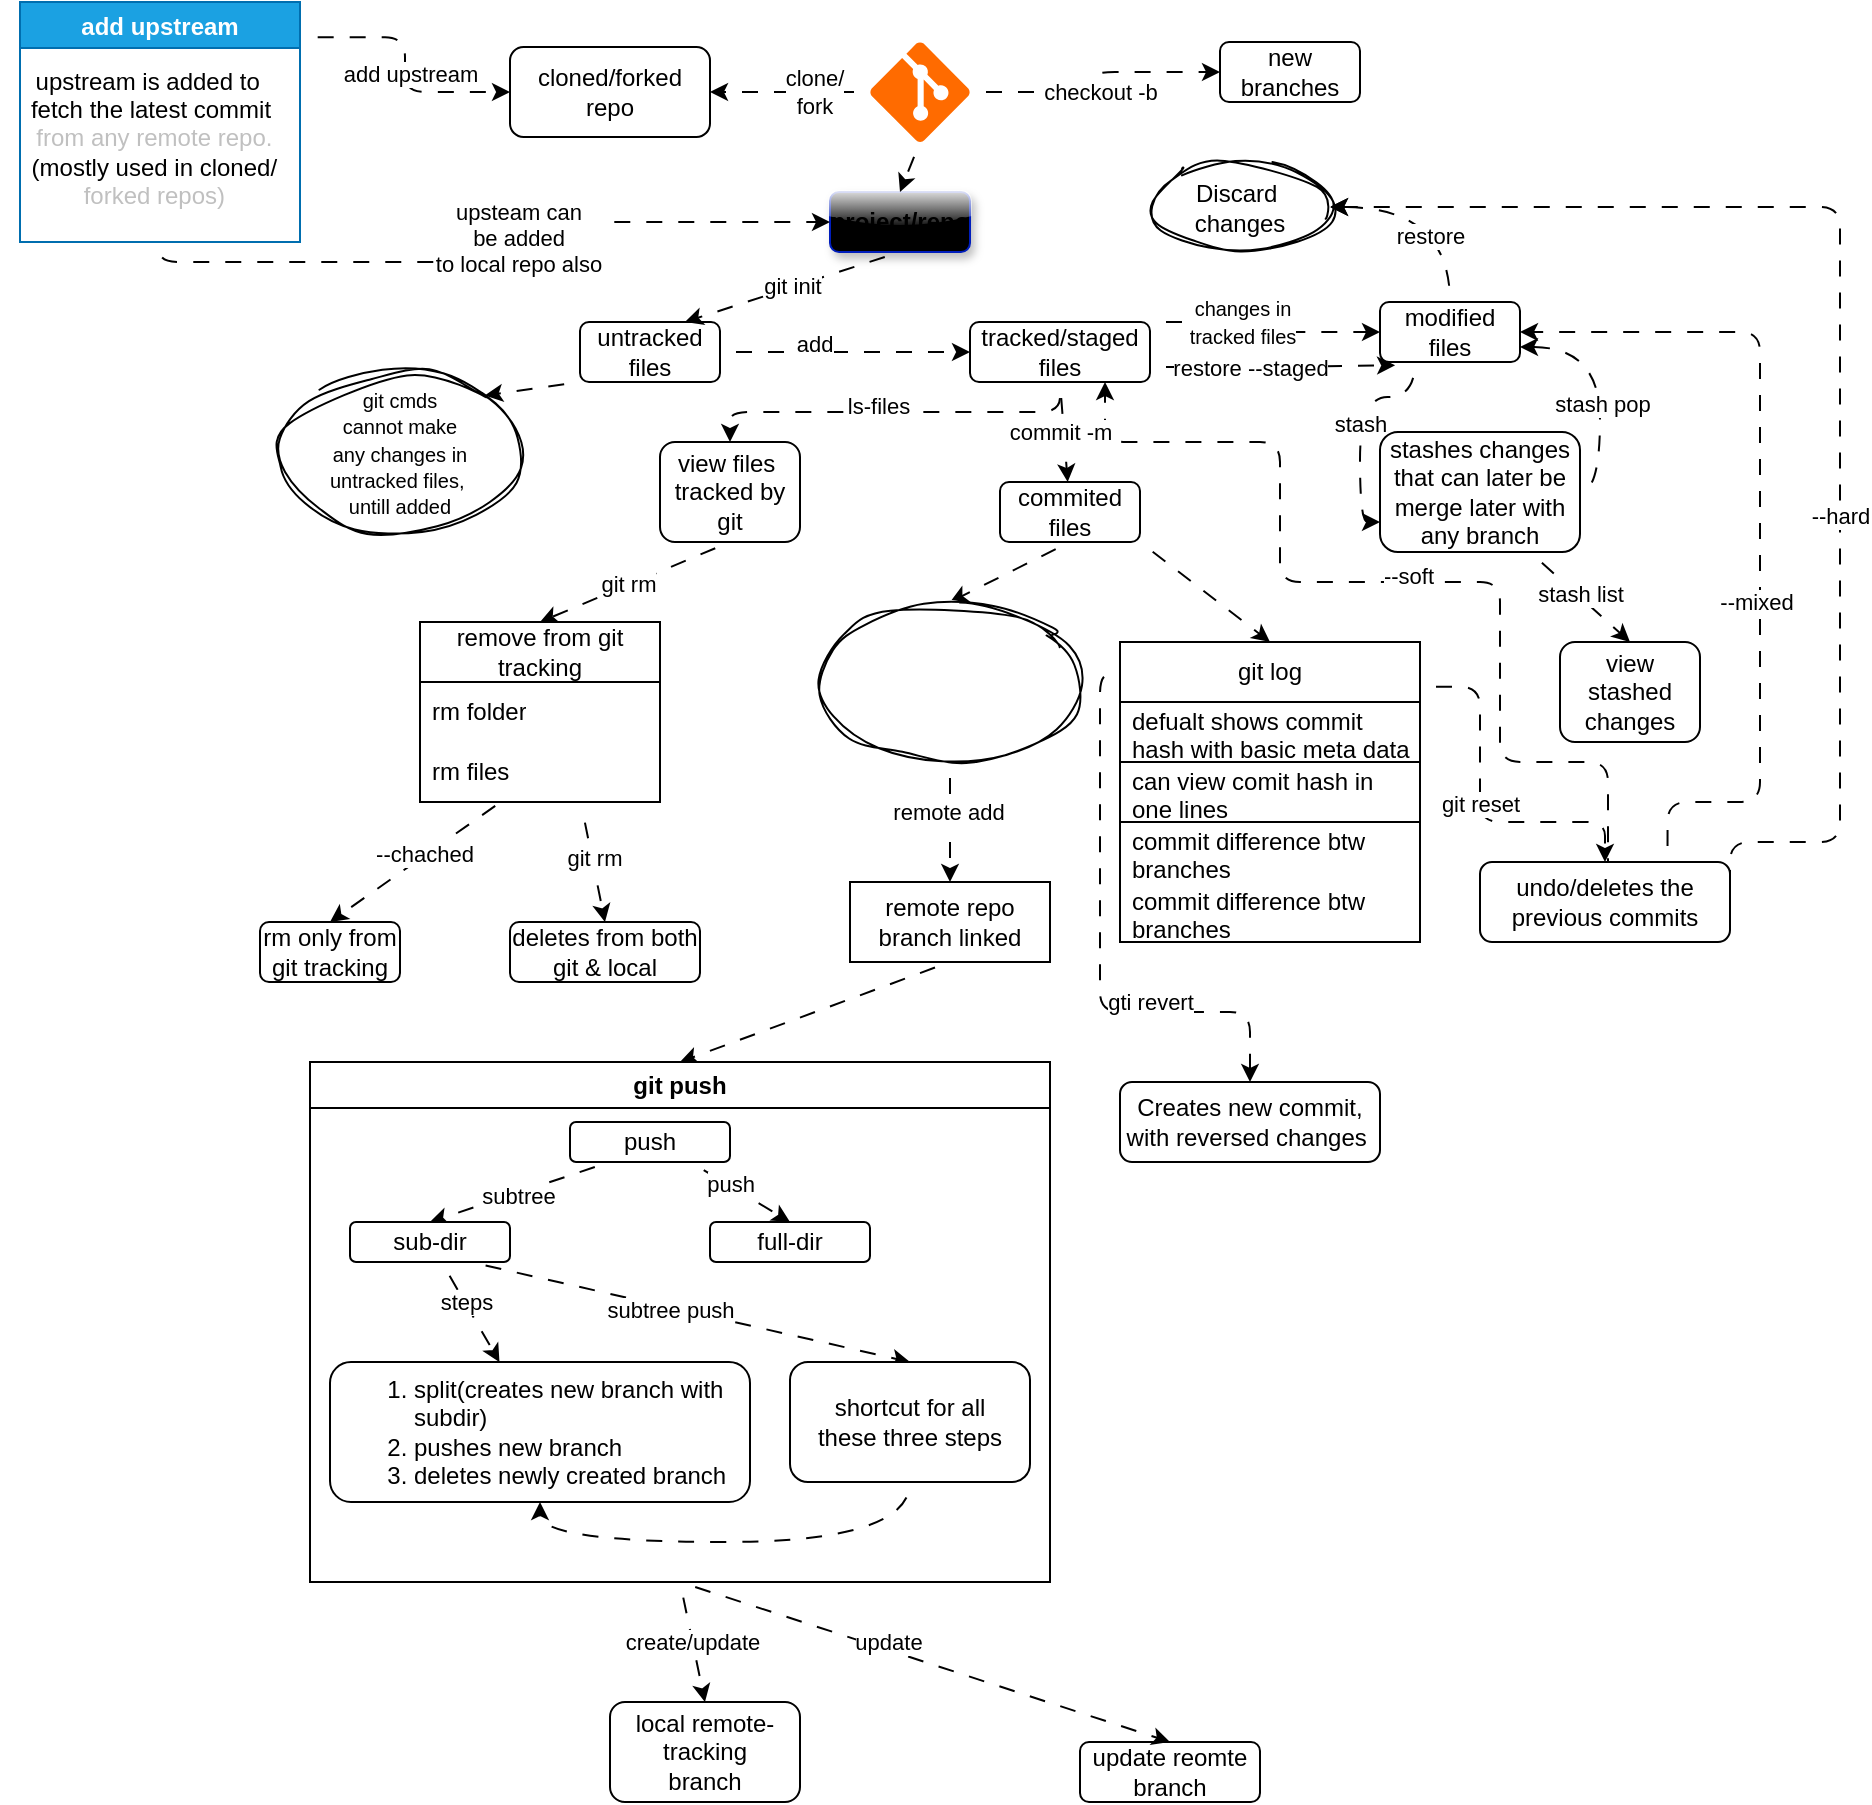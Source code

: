 <mxfile>
    <diagram id="t2jrKLKRC3KNHMHjOV-I" name="Page-1">
        <mxGraphModel dx="1852" dy="563" grid="1" gridSize="10" guides="1" tooltips="1" connect="1" arrows="1" fold="1" page="1" pageScale="1" pageWidth="850" pageHeight="1100" background="none" math="0" shadow="0">
            <root>
                <mxCell id="0"/>
                <mxCell id="1" parent="0"/>
                <mxCell id="8" value="" style="edgeStyle=orthogonalEdgeStyle;html=1;textShadow=1;exitX=1;exitY=0.5;exitDx=0;exitDy=0;exitPerimeter=0;flowAnimation=1;" parent="1" source="30" target="7" edge="1">
                    <mxGeometry relative="1" as="geometry">
                        <mxPoint x="313.75" y="325" as="sourcePoint"/>
                    </mxGeometry>
                </mxCell>
                <mxCell id="16" value="&lt;div&gt;checkout -b&lt;/div&gt;" style="edgeLabel;html=1;align=center;verticalAlign=middle;resizable=0;points=[];" parent="8" vertex="1" connectable="0">
                    <mxGeometry x="-0.301" y="-1" relative="1" as="geometry">
                        <mxPoint x="18" y="-1" as="offset"/>
                    </mxGeometry>
                </mxCell>
                <mxCell id="25" value="" style="edgeStyle=none;html=1;exitX=0;exitY=0.5;exitDx=0;exitDy=0;exitPerimeter=0;flowAnimation=1;" parent="1" source="30" target="22" edge="1">
                    <mxGeometry relative="1" as="geometry">
                        <mxPoint x="266.25" y="325.848" as="sourcePoint"/>
                    </mxGeometry>
                </mxCell>
                <mxCell id="26" value="clone/&lt;div&gt;fork&lt;/div&gt;" style="edgeLabel;html=1;align=center;verticalAlign=middle;resizable=0;points=[];" parent="25" vertex="1" connectable="0">
                    <mxGeometry x="-0.3" y="-1" relative="1" as="geometry">
                        <mxPoint y="1" as="offset"/>
                    </mxGeometry>
                </mxCell>
                <mxCell id="7" value="new branches" style="whiteSpace=wrap;html=1;rounded=1;gradientColor=none;strokeColor=default;" parent="1" vertex="1">
                    <mxGeometry x="440" y="300" width="70" height="30" as="geometry"/>
                </mxCell>
                <mxCell id="126" style="edgeStyle=none;html=1;exitX=0.5;exitY=1;exitDx=0;exitDy=0;entryX=0.5;entryY=0;entryDx=0;entryDy=0;flowAnimation=1;" parent="1" source="122" target="171" edge="1">
                    <mxGeometry relative="1" as="geometry">
                        <mxPoint x="385" y="600" as="targetPoint"/>
                    </mxGeometry>
                </mxCell>
                <mxCell id="214" style="edgeStyle=none;html=1;exitX=1;exitY=1;exitDx=0;exitDy=0;entryX=0.5;entryY=0;entryDx=0;entryDy=0;flowAnimation=1;" edge="1" parent="1" source="122" target="210">
                    <mxGeometry relative="1" as="geometry"/>
                </mxCell>
                <mxCell id="122" value="commited files" style="whiteSpace=wrap;html=1;rounded=1;gradientColor=none;strokeColor=default;" parent="1" vertex="1">
                    <mxGeometry x="330" y="520" width="70" height="30" as="geometry"/>
                </mxCell>
                <mxCell id="132" value="local remote-tracking&lt;div&gt;branch&lt;/div&gt;" style="whiteSpace=wrap;html=1;rounded=1;gradientColor=none;strokeColor=default;" parent="1" vertex="1">
                    <mxGeometry x="135" y="1130" width="95" height="50" as="geometry"/>
                </mxCell>
                <mxCell id="133" value="update reomte branch" style="whiteSpace=wrap;html=1;rounded=1;gradientColor=none;strokeColor=default;" parent="1" vertex="1">
                    <mxGeometry x="370" y="1150" width="90" height="30" as="geometry"/>
                </mxCell>
                <mxCell id="47" value="view files&amp;nbsp;&lt;div&gt;tracked by&lt;/div&gt;&lt;div&gt;git&lt;/div&gt;" style="whiteSpace=wrap;html=1;rounded=1;gradientColor=none;strokeColor=default;" parent="1" vertex="1">
                    <mxGeometry x="160" y="500" width="70" height="50" as="geometry"/>
                </mxCell>
                <mxCell id="108" style="edgeStyle=orthogonalEdgeStyle;html=1;exitX=0.25;exitY=1;exitDx=0;exitDy=0;entryX=0;entryY=0.75;entryDx=0;entryDy=0;flowAnimation=1;curved=1;" parent="1" source="41" target="107" edge="1">
                    <mxGeometry relative="1" as="geometry"/>
                </mxCell>
                <mxCell id="109" value="stash" style="edgeLabel;html=1;align=center;verticalAlign=middle;resizable=0;points=[];" parent="108" vertex="1" connectable="0">
                    <mxGeometry x="-0.244" relative="1" as="geometry">
                        <mxPoint x="-1" y="13" as="offset"/>
                    </mxGeometry>
                </mxCell>
                <mxCell id="169" style="edgeStyle=orthogonalEdgeStyle;html=1;exitX=0.5;exitY=0;exitDx=0;exitDy=0;entryX=1;entryY=0.5;entryDx=0;entryDy=0;curved=1;flowAnimation=1;" parent="1" source="41" target="188" edge="1">
                    <mxGeometry relative="1" as="geometry">
                        <mxPoint x="505" y="385" as="targetPoint"/>
                    </mxGeometry>
                </mxCell>
                <mxCell id="170" value="restore" style="edgeLabel;html=1;align=center;verticalAlign=middle;resizable=0;points=[];" parent="169" vertex="1" connectable="0">
                    <mxGeometry x="-0.385" y="10" relative="1" as="geometry">
                        <mxPoint as="offset"/>
                    </mxGeometry>
                </mxCell>
                <mxCell id="41" value="modified files" style="whiteSpace=wrap;html=1;rounded=1;gradientColor=none;strokeColor=default;" parent="1" vertex="1">
                    <mxGeometry x="520" y="430" width="70" height="30" as="geometry"/>
                </mxCell>
                <mxCell id="208" value="view stashed&lt;div&gt;changes&lt;/div&gt;" style="whiteSpace=wrap;html=1;rounded=1;gradientColor=none;strokeColor=default;" vertex="1" parent="1">
                    <mxGeometry x="610" y="600" width="70" height="50" as="geometry"/>
                </mxCell>
                <mxCell id="110" style="edgeStyle=orthogonalEdgeStyle;html=1;exitX=1;exitY=0.5;exitDx=0;exitDy=0;entryX=1;entryY=0.75;entryDx=0;entryDy=0;flowAnimation=1;curved=1;" parent="1" source="107" target="41" edge="1">
                    <mxGeometry relative="1" as="geometry"/>
                </mxCell>
                <mxCell id="111" value="stash pop" style="edgeLabel;html=1;align=center;verticalAlign=middle;resizable=0;points=[];" parent="110" vertex="1" connectable="0">
                    <mxGeometry x="0.387" y="-3" relative="1" as="geometry">
                        <mxPoint x="3" y="31" as="offset"/>
                    </mxGeometry>
                </mxCell>
                <mxCell id="207" style="edgeStyle=none;html=1;exitX=0.75;exitY=1;exitDx=0;exitDy=0;entryX=0.5;entryY=0;entryDx=0;entryDy=0;flowAnimation=1;" edge="1" parent="1" source="107" target="208">
                    <mxGeometry relative="1" as="geometry">
                        <mxPoint x="630" y="580" as="targetPoint"/>
                    </mxGeometry>
                </mxCell>
                <mxCell id="209" value="stash list" style="edgeLabel;html=1;align=center;verticalAlign=middle;resizable=0;points=[];" vertex="1" connectable="0" parent="207">
                    <mxGeometry x="-0.047" y="1" relative="1" as="geometry">
                        <mxPoint as="offset"/>
                    </mxGeometry>
                </mxCell>
                <mxCell id="107" value="stashes changes&lt;div&gt;that can later be merge later with any branch&lt;/div&gt;" style="whiteSpace=wrap;html=1;rounded=1;gradientColor=none;strokeColor=default;" parent="1" vertex="1">
                    <mxGeometry x="520" y="495" width="100" height="60" as="geometry"/>
                </mxCell>
                <mxCell id="176" style="edgeStyle=orthogonalEdgeStyle;html=1;exitX=-0.003;exitY=0.107;exitDx=0;exitDy=0;entryX=0.5;entryY=0;entryDx=0;entryDy=0;flowAnimation=1;exitPerimeter=0;" parent="1" source="210" target="177" edge="1">
                    <mxGeometry relative="1" as="geometry">
                        <mxPoint x="470.0" y="670" as="targetPoint"/>
                        <mxPoint x="485" y="820" as="sourcePoint"/>
                    </mxGeometry>
                </mxCell>
                <mxCell id="178" value="gti revert" style="edgeLabel;html=1;align=center;verticalAlign=middle;resizable=0;points=[];" parent="176" vertex="1" connectable="0">
                    <mxGeometry x="0.018" relative="1" as="geometry">
                        <mxPoint x="25" y="26" as="offset"/>
                    </mxGeometry>
                </mxCell>
                <mxCell id="180" style="edgeStyle=orthogonalEdgeStyle;html=1;exitX=1;exitY=0.149;exitDx=0;exitDy=0;entryX=0.5;entryY=0;entryDx=0;entryDy=0;exitPerimeter=0;flowAnimation=1;" parent="1" source="210" target="179" edge="1">
                    <mxGeometry relative="1" as="geometry">
                        <mxPoint x="485" y="820" as="sourcePoint"/>
                        <Array as="points">
                            <mxPoint x="570" y="622"/>
                            <mxPoint x="570" y="690"/>
                            <mxPoint x="633" y="690"/>
                        </Array>
                    </mxGeometry>
                </mxCell>
                <mxCell id="181" value="git reset" style="edgeLabel;html=1;align=center;verticalAlign=middle;resizable=0;points=[];" parent="180" vertex="1" connectable="0">
                    <mxGeometry x="-0.022" relative="1" as="geometry">
                        <mxPoint as="offset"/>
                    </mxGeometry>
                </mxCell>
                <mxCell id="177" value="Creates new commit, with reversed changes&amp;nbsp;" style="whiteSpace=wrap;html=1;rounded=1;gradientColor=none;strokeColor=default;" parent="1" vertex="1">
                    <mxGeometry x="390" y="820" width="130" height="40" as="geometry"/>
                </mxCell>
                <mxCell id="182" style="html=1;entryX=0.75;entryY=1;entryDx=0;entryDy=0;edgeStyle=orthogonalEdgeStyle;exitX=0.75;exitY=0;exitDx=0;exitDy=0;flowAnimation=1;" parent="1" source="179" target="36" edge="1">
                    <mxGeometry relative="1" as="geometry">
                        <mxPoint x="603" y="670" as="sourcePoint"/>
                        <Array as="points">
                            <mxPoint x="634" y="730"/>
                            <mxPoint x="634" y="660"/>
                            <mxPoint x="580" y="660"/>
                            <mxPoint x="580" y="570"/>
                            <mxPoint x="470" y="570"/>
                            <mxPoint x="470" y="500"/>
                            <mxPoint x="383" y="500"/>
                        </Array>
                    </mxGeometry>
                </mxCell>
                <mxCell id="183" value="--soft" style="edgeLabel;html=1;align=center;verticalAlign=middle;resizable=0;points=[];" parent="182" vertex="1" connectable="0">
                    <mxGeometry x="0.107" y="-3" relative="1" as="geometry">
                        <mxPoint as="offset"/>
                    </mxGeometry>
                </mxCell>
                <mxCell id="184" style="edgeStyle=orthogonalEdgeStyle;html=1;exitX=1;exitY=0.5;exitDx=0;exitDy=0;entryX=1;entryY=0.5;entryDx=0;entryDy=0;flowAnimation=1;" parent="1" source="179" target="188" edge="1">
                    <mxGeometry relative="1" as="geometry">
                        <mxPoint x="505" y="385" as="targetPoint"/>
                        <Array as="points">
                            <mxPoint x="750" y="700"/>
                            <mxPoint x="750" y="383"/>
                        </Array>
                    </mxGeometry>
                </mxCell>
                <mxCell id="185" value="--hard" style="edgeLabel;html=1;align=center;verticalAlign=middle;resizable=0;points=[];" parent="184" vertex="1" connectable="0">
                    <mxGeometry x="-0.246" relative="1" as="geometry">
                        <mxPoint as="offset"/>
                    </mxGeometry>
                </mxCell>
                <mxCell id="186" style="edgeStyle=orthogonalEdgeStyle;html=1;exitX=0.75;exitY=0;exitDx=0;exitDy=0;entryX=1;entryY=0.5;entryDx=0;entryDy=0;flowAnimation=1;" parent="1" source="179" target="41" edge="1">
                    <mxGeometry relative="1" as="geometry">
                        <Array as="points">
                            <mxPoint x="710" y="680"/>
                            <mxPoint x="710" y="445"/>
                        </Array>
                    </mxGeometry>
                </mxCell>
                <mxCell id="187" value="--mixed" style="edgeLabel;html=1;align=center;verticalAlign=middle;resizable=0;points=[];" parent="186" vertex="1" connectable="0">
                    <mxGeometry x="-0.377" y="2" relative="1" as="geometry">
                        <mxPoint y="-42" as="offset"/>
                    </mxGeometry>
                </mxCell>
                <mxCell id="179" value="undo/deletes the previous commits" style="whiteSpace=wrap;html=1;rounded=1;gradientColor=none;strokeColor=default;" parent="1" vertex="1">
                    <mxGeometry x="570" y="710" width="125" height="40" as="geometry"/>
                </mxCell>
                <mxCell id="102" style="edgeStyle=none;html=1;exitX=0.368;exitY=0.912;exitDx=0;exitDy=0;exitPerimeter=0;entryX=0.5;entryY=0;entryDx=0;entryDy=0;flowAnimation=1;" parent="1" source="53" target="100" edge="1">
                    <mxGeometry relative="1" as="geometry">
                        <mxPoint x="330" y="670" as="targetPoint"/>
                    </mxGeometry>
                </mxCell>
                <mxCell id="105" value="--chached" style="edgeLabel;html=1;align=center;verticalAlign=middle;resizable=0;points=[];" parent="102" vertex="1" connectable="0">
                    <mxGeometry x="-0.059" y="-1" relative="1" as="geometry">
                        <mxPoint as="offset"/>
                    </mxGeometry>
                </mxCell>
                <mxCell id="100" value="rm only from&lt;div&gt;git tracking&lt;/div&gt;" style="whiteSpace=wrap;html=1;rounded=1;gradientColor=none;strokeColor=default;" parent="1" vertex="1">
                    <mxGeometry x="-40" y="740" width="70" height="30" as="geometry"/>
                </mxCell>
                <mxCell id="101" value="deletes from both&lt;div&gt;git &amp;amp; local&lt;/div&gt;" style="whiteSpace=wrap;html=1;rounded=1;gradientColor=none;strokeColor=default;" parent="1" vertex="1">
                    <mxGeometry x="85" y="740" width="95" height="30" as="geometry"/>
                </mxCell>
                <mxCell id="112" style="edgeStyle=none;html=1;exitX=1;exitY=0.5;exitDx=0;exitDy=0;entryX=0;entryY=0.5;entryDx=0;entryDy=0;flowAnimation=1;" parent="1" source="35" target="36" edge="1">
                    <mxGeometry relative="1" as="geometry"/>
                </mxCell>
                <mxCell id="113" value="add" style="edgeLabel;html=1;align=center;verticalAlign=middle;resizable=0;points=[];" parent="112" vertex="1" connectable="0">
                    <mxGeometry x="-0.259" y="4" relative="1" as="geometry">
                        <mxPoint as="offset"/>
                    </mxGeometry>
                </mxCell>
                <mxCell id="118" style="edgeStyle=none;html=1;exitX=0;exitY=1;exitDx=0;exitDy=0;entryX=1;entryY=0;entryDx=0;entryDy=0;flowAnimation=1;" parent="1" source="35" target="117" edge="1">
                    <mxGeometry relative="1" as="geometry"/>
                </mxCell>
                <mxCell id="35" value="untracked files" style="whiteSpace=wrap;html=1;rounded=1;gradientColor=none;strokeColor=default;" parent="1" vertex="1">
                    <mxGeometry x="120" y="440" width="70" height="30" as="geometry"/>
                </mxCell>
                <mxCell id="202" value="&lt;b&gt;&lt;font style=&quot;color: light-dark(rgb(0, 0, 0), rgb(0, 0, 0));&quot;&gt;project/repo&lt;/font&gt;&lt;/b&gt;" style="whiteSpace=wrap;html=1;rounded=1;strokeColor=light-dark(#001DBC,#FFFFFF);fillColor=#0050ef;fontColor=#ffffff;glass=1;shadow=1;gradientColor=light-dark(#000000,#6666FF);gradientDirection=south;" vertex="1" parent="1">
                    <mxGeometry x="245" y="375" width="70" height="30" as="geometry"/>
                </mxCell>
                <mxCell id="42" style="edgeStyle=orthogonalEdgeStyle;html=1;exitX=1;exitY=0;exitDx=0;exitDy=0;entryX=0;entryY=0.5;entryDx=0;entryDy=0;flowAnimation=1;" parent="1" source="36" target="41" edge="1">
                    <mxGeometry relative="1" as="geometry">
                        <Array as="points">
                            <mxPoint x="463" y="440"/>
                            <mxPoint x="463" y="445"/>
                        </Array>
                    </mxGeometry>
                </mxCell>
                <mxCell id="43" value="&lt;font style=&quot;font-size: 10px;&quot;&gt;changes in&lt;/font&gt;&lt;div&gt;&lt;font style=&quot;font-size: 10px;&quot;&gt;tracked files&lt;/font&gt;&lt;/div&gt;" style="edgeLabel;html=1;align=center;verticalAlign=middle;resizable=0;points=[];" parent="42" vertex="1" connectable="0">
                    <mxGeometry x="0.191" relative="1" as="geometry">
                        <mxPoint x="-21" y="-5" as="offset"/>
                    </mxGeometry>
                </mxCell>
                <mxCell id="48" style="edgeStyle=orthogonalEdgeStyle;html=1;exitX=0.5;exitY=1;exitDx=0;exitDy=0;entryX=0.5;entryY=0;entryDx=0;entryDy=0;flowAnimation=1;" parent="1" source="36" target="47" edge="1">
                    <mxGeometry relative="1" as="geometry"/>
                </mxCell>
                <mxCell id="49" value="ls-files" style="edgeLabel;html=1;align=center;verticalAlign=middle;resizable=0;points=[];" parent="48" vertex="1" connectable="0">
                    <mxGeometry x="0.086" y="-3" relative="1" as="geometry">
                        <mxPoint as="offset"/>
                    </mxGeometry>
                </mxCell>
                <mxCell id="55" style="edgeStyle=none;html=1;exitX=0.5;exitY=1;exitDx=0;exitDy=0;entryX=0.5;entryY=0;entryDx=0;entryDy=0;flowAnimation=1;" parent="1" source="47" target="51" edge="1">
                    <mxGeometry relative="1" as="geometry"/>
                </mxCell>
                <mxCell id="167" value="git rm" style="edgeLabel;html=1;align=center;verticalAlign=middle;resizable=0;points=[];" parent="55" vertex="1" connectable="0">
                    <mxGeometry x="0.071" y="-1" relative="1" as="geometry">
                        <mxPoint as="offset"/>
                    </mxGeometry>
                </mxCell>
                <mxCell id="123" style="html=1;exitX=0.5;exitY=1;exitDx=0;exitDy=0;flowAnimation=1;" parent="1" source="36" target="122" edge="1">
                    <mxGeometry relative="1" as="geometry"/>
                </mxCell>
                <mxCell id="124" value="commit -m" style="edgeLabel;html=1;align=center;verticalAlign=middle;resizable=0;points=[];" parent="123" vertex="1" connectable="0">
                    <mxGeometry x="-0.022" y="-2" relative="1" as="geometry">
                        <mxPoint as="offset"/>
                    </mxGeometry>
                </mxCell>
                <mxCell id="36" value="tracked/staged&lt;div&gt;&lt;font style=&quot;color: light-dark(rgb(0, 0, 0), rgb(255, 255, 255));&quot;&gt;files&lt;/font&gt;&lt;/div&gt;" style="whiteSpace=wrap;html=1;rounded=1;gradientColor=none;strokeColor=default;" parent="1" vertex="1">
                    <mxGeometry x="315" y="440" width="90" height="30" as="geometry"/>
                </mxCell>
                <mxCell id="190" value="" style="edgeStyle=orthogonalEdgeStyle;html=1;exitX=1.006;exitY=0.147;exitDx=0;exitDy=0;exitPerimeter=0;entryX=0;entryY=0.5;entryDx=0;entryDy=0;flowAnimation=1;" edge="1" parent="1" source="196" target="22">
                    <mxGeometry relative="1" as="geometry">
                        <mxPoint x="20" y="260" as="targetPoint"/>
                    </mxGeometry>
                </mxCell>
                <mxCell id="193" value="add upstream" style="edgeLabel;html=1;align=center;verticalAlign=middle;resizable=0;points=[];" vertex="1" connectable="0" parent="190">
                    <mxGeometry x="0.065" y="2" relative="1" as="geometry">
                        <mxPoint as="offset"/>
                    </mxGeometry>
                </mxCell>
                <mxCell id="22" value="cloned/forked repo" style="whiteSpace=wrap;html=1;rounded=1;" parent="1" vertex="1">
                    <mxGeometry x="85" y="302.5" width="100" height="45" as="geometry"/>
                </mxCell>
                <mxCell id="205" style="edgeStyle=none;html=1;exitX=0.5;exitY=1;exitDx=0;exitDy=0;exitPerimeter=0;entryX=0.5;entryY=0;entryDx=0;entryDy=0;flowAnimation=1;" edge="1" parent="1" source="30" target="202">
                    <mxGeometry relative="1" as="geometry"/>
                </mxCell>
                <mxCell id="30" value="" style="verticalLabelPosition=bottom;html=1;verticalAlign=top;align=center;strokeColor=none;fillColor=#FF6B00;shape=mxgraph.azure.git_repository;" parent="1" vertex="1">
                    <mxGeometry x="265" y="300" width="50" height="50" as="geometry"/>
                </mxCell>
                <mxCell id="38" value="git init" style="edgeStyle=none;html=1;exitX=0.5;exitY=1;exitDx=0;exitDy=0;entryX=0.75;entryY=0;entryDx=0;entryDy=0;flowAnimation=1;" parent="1" source="202" target="35" edge="1">
                    <mxGeometry relative="1" as="geometry">
                        <mxPoint x="260.0" y="400" as="sourcePoint"/>
                    </mxGeometry>
                </mxCell>
                <mxCell id="51" value="remove from git&lt;div&gt;&lt;font style=&quot;color: light-dark(rgb(0, 0, 0), rgb(255, 255, 255));&quot;&gt;tracking&lt;/font&gt;&lt;/div&gt;" style="swimlane;fontStyle=0;childLayout=stackLayout;horizontal=1;startSize=30;horizontalStack=0;resizeParent=1;resizeParentMax=0;resizeLast=0;collapsible=1;marginBottom=0;whiteSpace=wrap;html=1;" parent="1" vertex="1">
                    <mxGeometry x="40" y="590" width="120" height="90" as="geometry"/>
                </mxCell>
                <mxCell id="56" value="rm folder" style="text;strokeColor=none;fillColor=none;align=left;verticalAlign=middle;spacingLeft=4;spacingRight=4;overflow=hidden;points=[[0,0.5],[1,0.5]];portConstraint=eastwest;rotatable=0;whiteSpace=wrap;html=1;" parent="51" vertex="1">
                    <mxGeometry y="30" width="120" height="30" as="geometry"/>
                </mxCell>
                <mxCell id="53" value="rm files" style="text;strokeColor=none;fillColor=none;align=left;verticalAlign=middle;spacingLeft=4;spacingRight=4;overflow=hidden;points=[[0,0.5],[1,0.5]];portConstraint=eastwest;rotatable=0;whiteSpace=wrap;html=1;" parent="51" vertex="1">
                    <mxGeometry y="60" width="120" height="30" as="geometry"/>
                </mxCell>
                <mxCell id="104" value="" style="endArrow=classic;html=1;entryX=0.5;entryY=0;entryDx=0;entryDy=0;exitX=0.674;exitY=1.082;exitDx=0;exitDy=0;exitPerimeter=0;flowAnimation=1;" parent="1" source="53" target="101" edge="1">
                    <mxGeometry width="50" height="50" relative="1" as="geometry">
                        <mxPoint x="350" y="660" as="sourcePoint"/>
                        <mxPoint x="400" y="610" as="targetPoint"/>
                    </mxGeometry>
                </mxCell>
                <mxCell id="106" value="git rm" style="edgeLabel;html=1;align=center;verticalAlign=middle;resizable=0;points=[];" parent="104" vertex="1" connectable="0">
                    <mxGeometry x="-0.115" y="1" relative="1" as="geometry">
                        <mxPoint as="offset"/>
                    </mxGeometry>
                </mxCell>
                <mxCell id="117" value="&lt;font style=&quot;scrollbar-color: rgb(75, 75, 75) rgb(27, 29, 30); text-wrap-mode: nowrap; font-size: 10px; color: light-dark(rgb(0, 0, 0), rgb(255, 255, 255));&quot;&gt;git cmds&lt;/font&gt;&lt;div style=&quot;scrollbar-color: rgb(75, 75, 75) rgb(27, 29, 30); font-size: 11px; text-wrap-mode: nowrap;&quot;&gt;&lt;font style=&quot;scrollbar-color: rgb(75, 75, 75) rgb(27, 29, 30); font-size: 10px; color: light-dark(rgb(0, 0, 0), rgb(255, 255, 255));&quot;&gt;cannot make&lt;/font&gt;&lt;/div&gt;&lt;div style=&quot;scrollbar-color: rgb(75, 75, 75) rgb(27, 29, 30); font-size: 11px; text-wrap-mode: nowrap;&quot;&gt;&lt;font style=&quot;scrollbar-color: rgb(75, 75, 75) rgb(27, 29, 30); font-size: 10px; color: light-dark(rgb(0, 0, 0), rgb(255, 255, 255));&quot;&gt;any changes in&lt;/font&gt;&lt;/div&gt;&lt;div style=&quot;scrollbar-color: rgb(75, 75, 75) rgb(27, 29, 30); font-size: 11px; text-wrap-mode: nowrap;&quot;&gt;&lt;font style=&quot;scrollbar-color: rgb(75, 75, 75) rgb(27, 29, 30); font-size: 10px; color: light-dark(rgb(0, 0, 0), rgb(255, 255, 255));&quot;&gt;untracked files,&amp;nbsp;&lt;/font&gt;&lt;/div&gt;&lt;div style=&quot;scrollbar-color: rgb(75, 75, 75) rgb(27, 29, 30); font-size: 11px; text-wrap-mode: nowrap;&quot;&gt;&lt;font style=&quot;scrollbar-color: rgb(75, 75, 75) rgb(27, 29, 30); font-size: 10px; color: light-dark(rgb(0, 0, 0), rgb(255, 255, 255));&quot;&gt;untill added&lt;/font&gt;&lt;/div&gt;" style="ellipse;whiteSpace=wrap;html=1;sketch=1;curveFitting=1;jiggle=2;" parent="1" vertex="1">
                    <mxGeometry x="-30" y="465" width="120" height="80" as="geometry"/>
                </mxCell>
                <mxCell id="120" style="edgeStyle=orthogonalEdgeStyle;html=1;exitX=1;exitY=0.75;exitDx=0;exitDy=0;entryX=0.108;entryY=1.055;entryDx=0;entryDy=0;entryPerimeter=0;flowAnimation=1;" parent="1" source="36" target="41" edge="1">
                    <mxGeometry relative="1" as="geometry">
                        <Array as="points">
                            <mxPoint x="470" y="463"/>
                        </Array>
                    </mxGeometry>
                </mxCell>
                <mxCell id="121" value="restore --staged" style="edgeLabel;html=1;align=center;verticalAlign=middle;resizable=0;points=[];" parent="120" vertex="1" connectable="0">
                    <mxGeometry x="-0.18" y="-3" relative="1" as="geometry">
                        <mxPoint x="-1" y="-3" as="offset"/>
                    </mxGeometry>
                </mxCell>
                <mxCell id="128" style="edgeStyle=none;html=1;exitX=0.5;exitY=1;exitDx=0;exitDy=0;entryX=0.5;entryY=0;entryDx=0;entryDy=0;flowAnimation=1;" parent="1" source="171" target="127" edge="1">
                    <mxGeometry relative="1" as="geometry">
                        <mxPoint x="385" y="640" as="sourcePoint"/>
                    </mxGeometry>
                </mxCell>
                <mxCell id="129" value="remote add" style="edgeLabel;html=1;align=center;verticalAlign=middle;resizable=0;points=[];" parent="128" vertex="1" connectable="0">
                    <mxGeometry x="-0.166" y="-1" relative="1" as="geometry">
                        <mxPoint as="offset"/>
                    </mxGeometry>
                </mxCell>
                <mxCell id="134" style="edgeStyle=none;html=1;exitX=0.5;exitY=1;exitDx=0;exitDy=0;entryX=0.5;entryY=0;entryDx=0;entryDy=0;flowAnimation=1;" parent="1" source="140" target="132" edge="1">
                    <mxGeometry relative="1" as="geometry">
                        <mxPoint x="516.25" y="780" as="sourcePoint"/>
                    </mxGeometry>
                </mxCell>
                <mxCell id="136" value="create/update" style="edgeLabel;html=1;align=center;verticalAlign=middle;resizable=0;points=[];" parent="134" vertex="1" connectable="0">
                    <mxGeometry x="-0.011" relative="1" as="geometry">
                        <mxPoint as="offset"/>
                    </mxGeometry>
                </mxCell>
                <mxCell id="135" style="edgeStyle=none;html=1;exitX=0.5;exitY=1;exitDx=0;exitDy=0;entryX=0.5;entryY=0;entryDx=0;entryDy=0;flowAnimation=1;" parent="1" source="140" target="133" edge="1">
                    <mxGeometry relative="1" as="geometry">
                        <mxPoint x="558.75" y="780" as="sourcePoint"/>
                    </mxGeometry>
                </mxCell>
                <mxCell id="137" value="update" style="edgeLabel;html=1;align=center;verticalAlign=middle;resizable=0;points=[];" parent="135" vertex="1" connectable="0">
                    <mxGeometry x="-0.164" y="4" relative="1" as="geometry">
                        <mxPoint as="offset"/>
                    </mxGeometry>
                </mxCell>
                <mxCell id="131" style="edgeStyle=none;html=1;exitX=0.5;exitY=1;exitDx=0;exitDy=0;entryX=0.5;entryY=0;entryDx=0;entryDy=0;flowAnimation=1;" parent="1" source="127" target="140" edge="1">
                    <mxGeometry relative="1" as="geometry">
                        <mxPoint x="537.5" y="750" as="targetPoint"/>
                    </mxGeometry>
                </mxCell>
                <mxCell id="127" value="remote repo branch linked" style="text;html=1;align=center;verticalAlign=middle;whiteSpace=wrap;rounded=0;strokeColor=default;" parent="1" vertex="1">
                    <mxGeometry x="255" y="720" width="100" height="40" as="geometry"/>
                </mxCell>
                <mxCell id="140" value="git push" style="swimlane;whiteSpace=wrap;html=1;" parent="1" vertex="1">
                    <mxGeometry x="-15" y="810" width="370" height="260" as="geometry">
                        <mxRectangle x="180" y="800" width="80" height="30" as="alternateBounds"/>
                    </mxGeometry>
                </mxCell>
                <mxCell id="145" value="" style="edgeStyle=none;html=1;" parent="140" target="140" edge="1">
                    <mxGeometry relative="1" as="geometry">
                        <mxPoint y="73.75" as="sourcePoint"/>
                        <mxPoint x="72" y="-50" as="targetPoint"/>
                    </mxGeometry>
                </mxCell>
                <mxCell id="150" style="edgeStyle=none;html=1;exitX=0.25;exitY=1;exitDx=0;exitDy=0;entryX=0.5;entryY=0;entryDx=0;entryDy=0;flowAnimation=1;" parent="140" source="146" target="148" edge="1">
                    <mxGeometry relative="1" as="geometry"/>
                </mxCell>
                <mxCell id="155" value="subtree" style="edgeLabel;html=1;align=center;verticalAlign=middle;resizable=0;points=[];" parent="150" vertex="1" connectable="0">
                    <mxGeometry x="0.037" y="1" relative="1" as="geometry">
                        <mxPoint as="offset"/>
                    </mxGeometry>
                </mxCell>
                <mxCell id="151" style="edgeStyle=none;html=1;exitX=0.75;exitY=1;exitDx=0;exitDy=0;entryX=0.5;entryY=0;entryDx=0;entryDy=0;flowAnimation=1;" parent="140" source="146" target="149" edge="1">
                    <mxGeometry relative="1" as="geometry"/>
                </mxCell>
                <mxCell id="156" value="push" style="edgeLabel;html=1;align=center;verticalAlign=middle;resizable=0;points=[];" parent="151" vertex="1" connectable="0">
                    <mxGeometry x="-0.207" y="1" relative="1" as="geometry">
                        <mxPoint as="offset"/>
                    </mxGeometry>
                </mxCell>
                <mxCell id="146" value="push" style="rounded=1;whiteSpace=wrap;html=1;" parent="140" vertex="1">
                    <mxGeometry x="130" y="30" width="80" height="20" as="geometry"/>
                </mxCell>
                <mxCell id="149" value="full-dir" style="rounded=1;whiteSpace=wrap;html=1;" parent="140" vertex="1">
                    <mxGeometry x="200" y="80" width="80" height="20" as="geometry"/>
                </mxCell>
                <mxCell id="154" value="" style="edgeStyle=none;html=1;flowAnimation=1;" parent="140" source="148" target="153" edge="1">
                    <mxGeometry relative="1" as="geometry"/>
                </mxCell>
                <mxCell id="162" value="steps" style="edgeLabel;html=1;align=center;verticalAlign=middle;resizable=0;points=[];" parent="154" vertex="1" connectable="0">
                    <mxGeometry x="-0.208" y="1" relative="1" as="geometry">
                        <mxPoint as="offset"/>
                    </mxGeometry>
                </mxCell>
                <mxCell id="163" style="edgeStyle=none;html=1;exitX=0.75;exitY=1;exitDx=0;exitDy=0;entryX=0.5;entryY=0;entryDx=0;entryDy=0;flowAnimation=1;" parent="140" source="148" target="160" edge="1">
                    <mxGeometry relative="1" as="geometry">
                        <mxPoint x="250" y="150" as="targetPoint"/>
                    </mxGeometry>
                </mxCell>
                <mxCell id="164" value="subtree push" style="edgeLabel;html=1;align=center;verticalAlign=middle;resizable=0;points=[];" parent="163" vertex="1" connectable="0">
                    <mxGeometry x="-0.091" y="-1" relative="1" as="geometry">
                        <mxPoint as="offset"/>
                    </mxGeometry>
                </mxCell>
                <mxCell id="148" value="sub-dir" style="rounded=1;whiteSpace=wrap;html=1;" parent="140" vertex="1">
                    <mxGeometry x="20" y="80" width="80" height="20" as="geometry"/>
                </mxCell>
                <mxCell id="153" value="&lt;ol&gt;&lt;li&gt;split(creates new branch with subdir)&lt;/li&gt;&lt;li&gt;pushes new branch&lt;/li&gt;&lt;li&gt;deletes newly created branch&lt;/li&gt;&lt;/ol&gt;" style="whiteSpace=wrap;html=1;rounded=1;align=left;" parent="140" vertex="1">
                    <mxGeometry x="10" y="150" width="210" height="70" as="geometry"/>
                </mxCell>
                <mxCell id="165" style="edgeStyle=orthogonalEdgeStyle;html=1;exitX=0.5;exitY=1;exitDx=0;exitDy=0;entryX=0.5;entryY=1;entryDx=0;entryDy=0;curved=1;flowAnimation=1;" parent="140" source="160" target="153" edge="1">
                    <mxGeometry relative="1" as="geometry">
                        <Array as="points">
                            <mxPoint x="300" y="240"/>
                            <mxPoint x="115" y="240"/>
                        </Array>
                    </mxGeometry>
                </mxCell>
                <mxCell id="160" value="shortcut for all&lt;div&gt;these three steps&lt;/div&gt;" style="whiteSpace=wrap;html=1;rounded=1;" parent="140" vertex="1">
                    <mxGeometry x="240" y="150" width="120" height="60" as="geometry"/>
                </mxCell>
                <mxCell id="171" value="&lt;span&gt;&lt;font style=&quot;color: light-dark(rgb(255, 255, 255), rgb(255, 255, 255));&quot;&gt;right now branch only exists in local&lt;/font&gt;&lt;/span&gt;" style="ellipse;whiteSpace=wrap;html=1;sketch=1;curveFitting=1;jiggle=2;" parent="1" vertex="1">
                    <mxGeometry x="240" y="580" width="130" height="80" as="geometry"/>
                </mxCell>
                <mxCell id="188" value="Discard&amp;nbsp;&lt;div&gt;changes&lt;/div&gt;" style="ellipse;whiteSpace=wrap;html=1;sketch=1;curveFitting=1;jiggle=2;" vertex="1" parent="1">
                    <mxGeometry x="405" y="360" width="90" height="45" as="geometry"/>
                </mxCell>
                <mxCell id="191" style="html=1;exitX=0.5;exitY=1;exitDx=0;exitDy=0;flowAnimation=1;entryX=0;entryY=0.5;entryDx=0;entryDy=0;edgeStyle=orthogonalEdgeStyle;" edge="1" parent="1" source="196" target="202">
                    <mxGeometry relative="1" as="geometry">
                        <mxPoint x="190" y="380" as="targetPoint"/>
                        <mxPoint x="-40" y="420" as="sourcePoint"/>
                    </mxGeometry>
                </mxCell>
                <mxCell id="192" value="upsteam can&lt;div&gt;be added&lt;/div&gt;&lt;div&gt;to local repo also&lt;/div&gt;" style="edgeLabel;html=1;align=center;verticalAlign=middle;resizable=0;points=[];" vertex="1" connectable="0" parent="191">
                    <mxGeometry x="-0.48" y="-1" relative="1" as="geometry">
                        <mxPoint x="94" y="-13" as="offset"/>
                    </mxGeometry>
                </mxCell>
                <mxCell id="196" value="add upstream" style="swimlane;fillColor=#1ba1e2;fontColor=#ffffff;strokeColor=#006EAF;" vertex="1" parent="1">
                    <mxGeometry x="-160" y="280" width="140" height="120" as="geometry"/>
                </mxCell>
                <mxCell id="197" value="upstream is added to&amp;nbsp;&lt;div&gt;fetch the&amp;nbsp;&lt;span style=&quot;background-color: transparent;&quot;&gt;&lt;font style=&quot;color: light-dark(rgb(0, 0, 0), rgb(255, 255, 255));&quot;&gt;latest commit&lt;/font&gt;&lt;/span&gt;&lt;/div&gt;&lt;div&gt;&lt;font style=&quot;&quot;&gt;&lt;span style=&quot;color: rgb(192, 192, 192); background-color: transparent;&quot;&gt;&amp;nbsp;&lt;/span&gt;&lt;font style=&quot;&quot;&gt;&lt;font style=&quot;&quot;&gt;&lt;span style=&quot;background-color: transparent; color: rgb(192, 192, 192);&quot;&gt;&lt;font style=&quot;color: light-dark(rgb(192, 192, 192), rgb(255, 255, 255));&quot;&gt;from any remote&lt;/font&gt;&lt;/span&gt;&lt;span style=&quot;color: rgb(192, 192, 192); background-color: transparent;&quot;&gt;&amp;nbsp;&lt;/span&gt;&lt;span style=&quot;background-color: transparent;&quot;&gt;&lt;font style=&quot;color: light-dark(rgb(192, 192, 192), rgb(255, 255, 255));&quot;&gt;repo&lt;/font&gt;&lt;/span&gt;&lt;/font&gt;&lt;span style=&quot;color: rgb(192, 192, 192); background-color: transparent;&quot;&gt;.&lt;/span&gt;&lt;/font&gt;&lt;/font&gt;&lt;/div&gt;&lt;div&gt;&lt;span style=&quot;background-color: transparent; color: rgb(192, 192, 192);&quot;&gt;&lt;font style=&quot;color: light-dark(rgb(0, 0, 0), rgb(255, 255, 255));&quot;&gt;&amp;nbsp;(mostly used in cloned/&lt;/font&gt;&lt;/span&gt;&lt;/div&gt;&lt;div&gt;&lt;span style=&quot;background-color: transparent; color: rgb(192, 192, 192);&quot;&gt;&amp;nbsp;&lt;/span&gt;&lt;span style=&quot;background-color: transparent;&quot;&gt;&lt;font style=&quot;color: light-dark(rgb(192, 192, 192), rgb(255, 255, 255));&quot;&gt;forked repos)&lt;/font&gt;&lt;/span&gt;&lt;/div&gt;" style="text;html=1;align=center;verticalAlign=middle;resizable=0;points=[];autosize=1;strokeColor=none;fillColor=none;" vertex="1" parent="196">
                    <mxGeometry x="-10" y="22.5" width="150" height="90" as="geometry"/>
                </mxCell>
                <mxCell id="210" value="git log" style="swimlane;fontStyle=0;childLayout=stackLayout;horizontal=1;startSize=30;horizontalStack=0;resizeParent=1;resizeParentMax=0;resizeLast=0;collapsible=1;marginBottom=0;whiteSpace=wrap;html=1;" vertex="1" parent="1">
                    <mxGeometry x="390" y="600" width="150" height="150" as="geometry"/>
                </mxCell>
                <mxCell id="211" value="defualt shows commit hash with basic meta data" style="text;strokeColor=default;fillColor=none;align=left;verticalAlign=middle;spacingLeft=4;spacingRight=4;overflow=hidden;points=[[0,0.5],[1,0.5]];portConstraint=eastwest;rotatable=0;whiteSpace=wrap;html=1;" vertex="1" parent="210">
                    <mxGeometry y="30" width="150" height="30" as="geometry"/>
                </mxCell>
                <mxCell id="212" value="can view comit hash in one lines" style="text;strokeColor=default;fillColor=none;align=left;verticalAlign=middle;spacingLeft=4;spacingRight=4;overflow=hidden;points=[[0,0.5],[1,0.5]];portConstraint=eastwest;rotatable=0;whiteSpace=wrap;html=1;" vertex="1" parent="210">
                    <mxGeometry y="60" width="150" height="30" as="geometry"/>
                </mxCell>
                <mxCell id="213" value="commit difference btw branches" style="text;strokeColor=none;fillColor=none;align=left;verticalAlign=middle;spacingLeft=4;spacingRight=4;overflow=hidden;points=[[0,0.5],[1,0.5]];portConstraint=eastwest;rotatable=0;whiteSpace=wrap;html=1;" vertex="1" parent="210">
                    <mxGeometry y="90" width="150" height="30" as="geometry"/>
                </mxCell>
                <mxCell id="217" value="commit difference btw branches" style="text;strokeColor=none;fillColor=none;align=left;verticalAlign=middle;spacingLeft=4;spacingRight=4;overflow=hidden;points=[[0,0.5],[1,0.5]];portConstraint=eastwest;rotatable=0;whiteSpace=wrap;html=1;" vertex="1" parent="210">
                    <mxGeometry y="120" width="150" height="30" as="geometry"/>
                </mxCell>
            </root>
        </mxGraphModel>
    </diagram>
</mxfile>